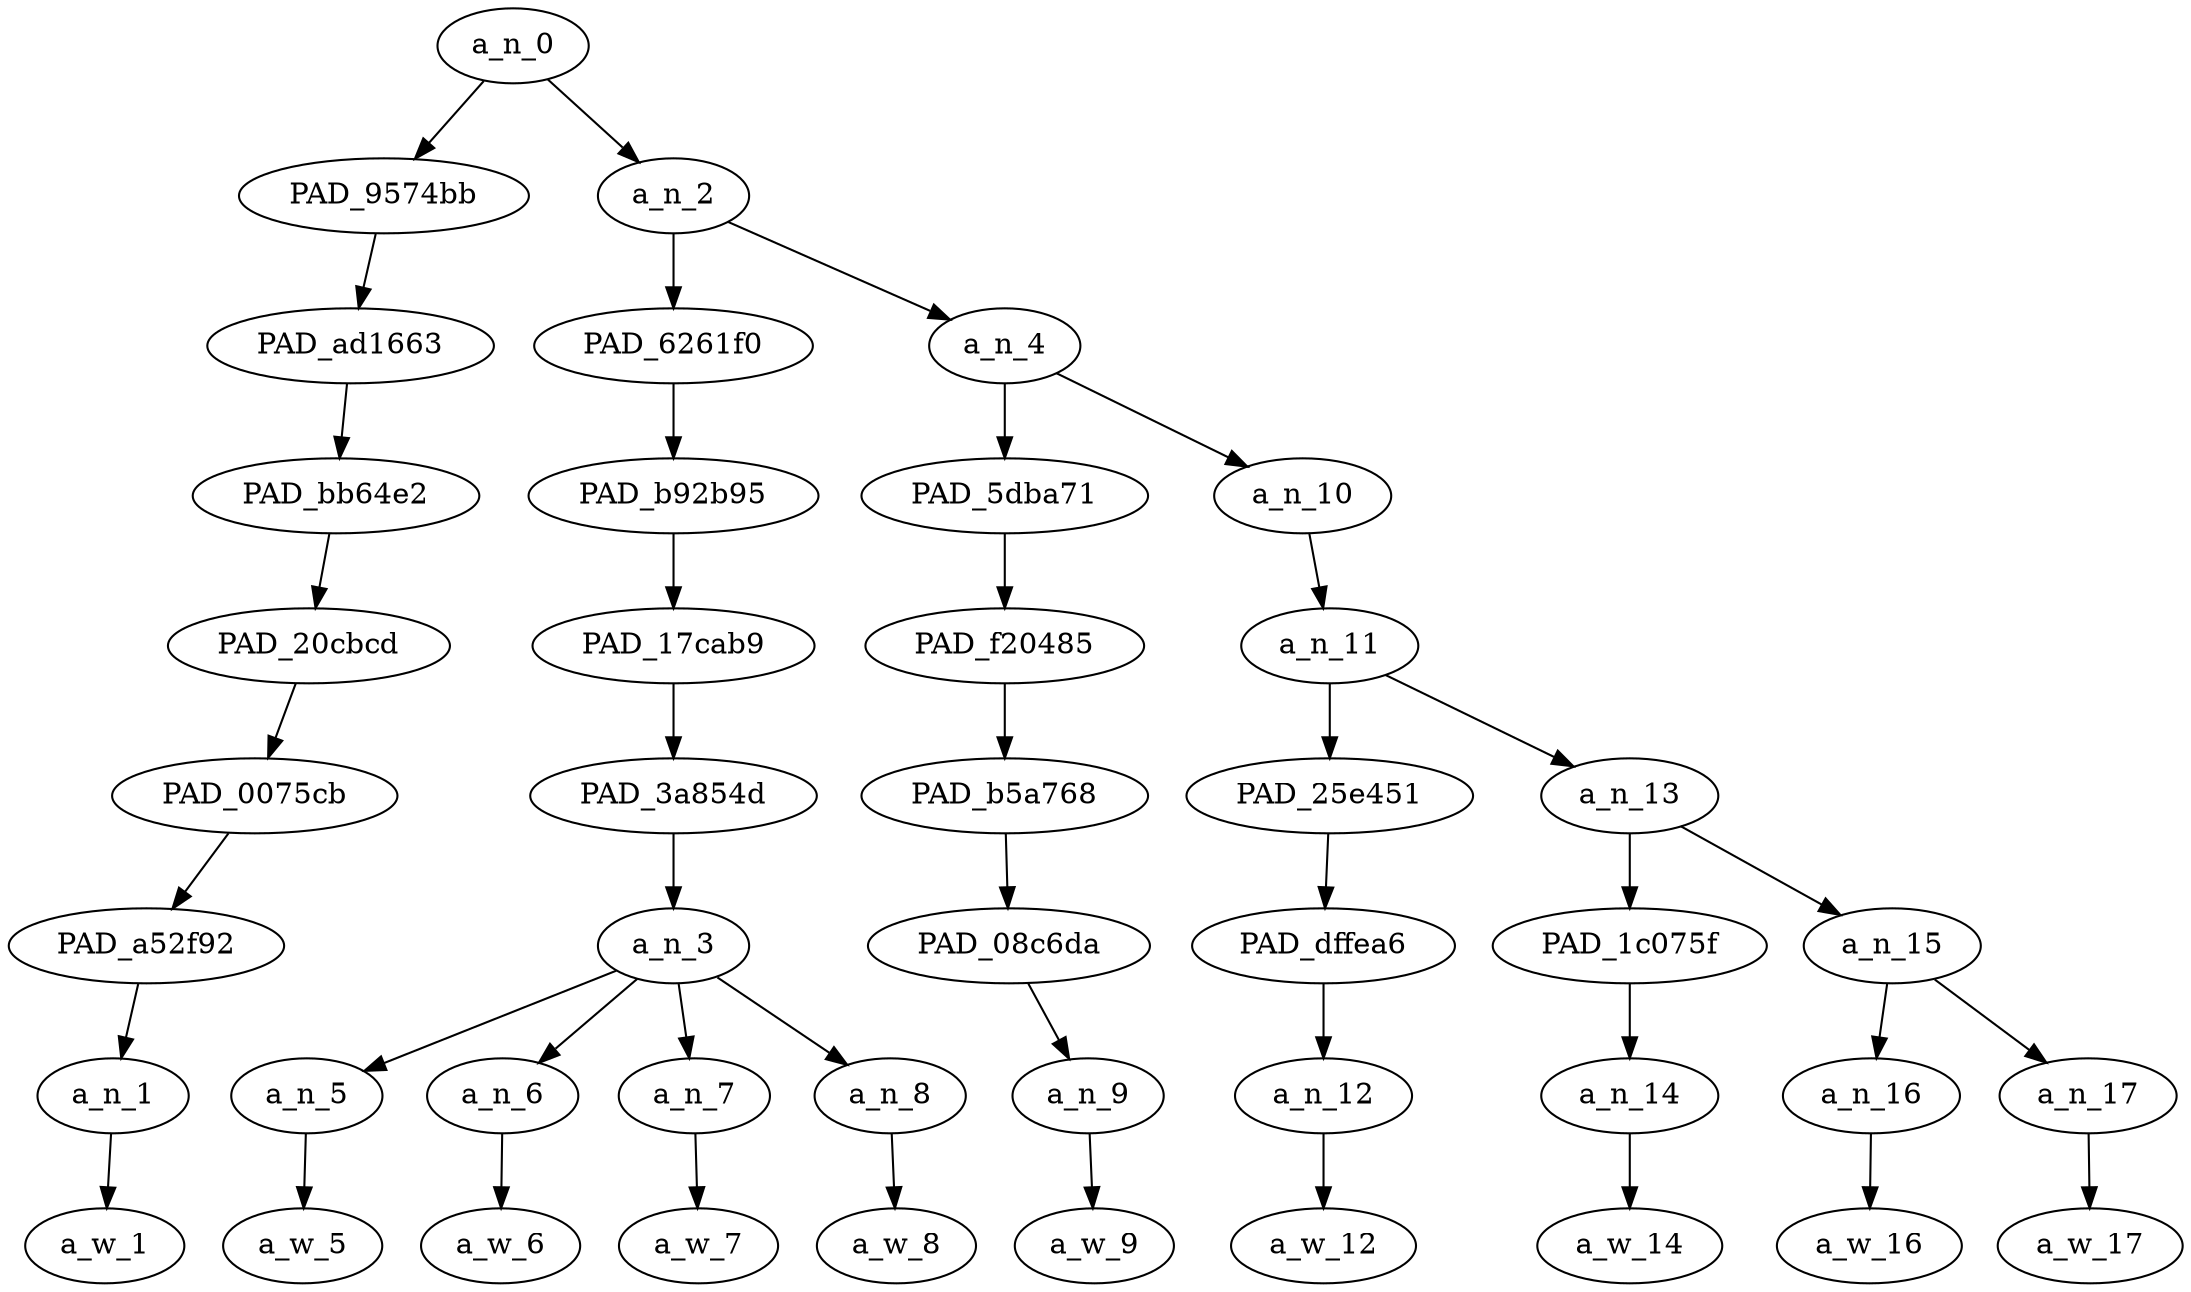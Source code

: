 strict digraph "" {
	a_n_0	[div_dir=1,
		index=0,
		level=8,
		pos="2.109375,8!",
		text_span="[0, 1, 2, 3, 4, 5, 6, 7, 8, 9]",
		value=1.00000000];
	PAD_9574bb	[div_dir=1,
		index=0,
		level=7,
		pos="0.0,7!",
		text_span="[0]",
		value=0.08860073];
	a_n_0 -> PAD_9574bb;
	a_n_2	[div_dir=1,
		index=1,
		level=7,
		pos="4.21875,7!",
		text_span="[1, 2, 3, 4, 5, 6, 7, 8, 9]",
		value=0.91125201];
	a_n_0 -> a_n_2;
	PAD_ad1663	[div_dir=1,
		index=0,
		level=6,
		pos="0.0,6!",
		text_span="[0]",
		value=0.08860073];
	PAD_9574bb -> PAD_ad1663;
	PAD_bb64e2	[div_dir=1,
		index=0,
		level=5,
		pos="0.0,5!",
		text_span="[0]",
		value=0.08860073];
	PAD_ad1663 -> PAD_bb64e2;
	PAD_20cbcd	[div_dir=1,
		index=0,
		level=4,
		pos="0.0,4!",
		text_span="[0]",
		value=0.08860073];
	PAD_bb64e2 -> PAD_20cbcd;
	PAD_0075cb	[div_dir=1,
		index=0,
		level=3,
		pos="0.0,3!",
		text_span="[0]",
		value=0.08860073];
	PAD_20cbcd -> PAD_0075cb;
	PAD_a52f92	[div_dir=1,
		index=0,
		level=2,
		pos="0.0,2!",
		text_span="[0]",
		value=0.08860073];
	PAD_0075cb -> PAD_a52f92;
	a_n_1	[div_dir=1,
		index=0,
		level=1,
		pos="0.0,1!",
		text_span="[0]",
		value=0.08860073];
	PAD_a52f92 -> a_n_1;
	a_w_1	[div_dir=0,
		index=0,
		level=0,
		pos="0,0!",
		text_span="[0]",
		value="<user>"];
	a_n_1 -> a_w_1;
	PAD_6261f0	[div_dir=1,
		index=1,
		level=6,
		pos="2.5,6!",
		text_span="[1, 2, 3, 4]",
		value=0.42494387];
	a_n_2 -> PAD_6261f0;
	a_n_4	[div_dir=-1,
		index=2,
		level=6,
		pos="5.9375,6!",
		text_span="[5, 6, 7, 8, 9]",
		value=0.48620315];
	a_n_2 -> a_n_4;
	PAD_b92b95	[div_dir=1,
		index=1,
		level=5,
		pos="2.5,5!",
		text_span="[1, 2, 3, 4]",
		value=0.42494387];
	PAD_6261f0 -> PAD_b92b95;
	PAD_17cab9	[div_dir=1,
		index=1,
		level=4,
		pos="2.5,4!",
		text_span="[1, 2, 3, 4]",
		value=0.42494387];
	PAD_b92b95 -> PAD_17cab9;
	PAD_3a854d	[div_dir=1,
		index=1,
		level=3,
		pos="2.5,3!",
		text_span="[1, 2, 3, 4]",
		value=0.42494387];
	PAD_17cab9 -> PAD_3a854d;
	a_n_3	[div_dir=1,
		index=1,
		level=2,
		pos="2.5,2!",
		text_span="[1, 2, 3, 4]",
		value=0.42494387];
	PAD_3a854d -> a_n_3;
	a_n_5	[div_dir=-1,
		index=1,
		level=1,
		pos="1.0,1!",
		text_span="[1]",
		value=0.09381486];
	a_n_3 -> a_n_5;
	a_n_6	[div_dir=1,
		index=2,
		level=1,
		pos="2.0,1!",
		text_span="[2]",
		value=0.08542516];
	a_n_3 -> a_n_6;
	a_n_7	[div_dir=1,
		index=3,
		level=1,
		pos="3.0,1!",
		text_span="[3]",
		value=0.14243567];
	a_n_3 -> a_n_7;
	a_n_8	[div_dir=1,
		index=4,
		level=1,
		pos="4.0,1!",
		text_span="[4]",
		value=0.10300901];
	a_n_3 -> a_n_8;
	a_w_5	[div_dir=0,
		index=1,
		level=0,
		pos="1,0!",
		text_span="[1]",
		value=every];
	a_n_5 -> a_w_5;
	a_w_6	[div_dir=0,
		index=2,
		level=0,
		pos="2,0!",
		text_span="[2]",
		value=single];
	a_n_6 -> a_w_6;
	a_w_7	[div_dir=0,
		index=3,
		level=0,
		pos="3,0!",
		text_span="[3]",
		value=white];
	a_n_7 -> a_w_7;
	a_w_8	[div_dir=0,
		index=4,
		level=0,
		pos="4,0!",
		text_span="[4]",
		value=person];
	a_n_8 -> a_w_8;
	PAD_5dba71	[div_dir=1,
		index=2,
		level=5,
		pos="5.0,5!",
		text_span="[5]",
		value=0.08888114];
	a_n_4 -> PAD_5dba71;
	a_n_10	[div_dir=-1,
		index=3,
		level=5,
		pos="6.875,5!",
		text_span="[6, 7, 8, 9]",
		value=0.39723144];
	a_n_4 -> a_n_10;
	PAD_f20485	[div_dir=1,
		index=2,
		level=4,
		pos="5.0,4!",
		text_span="[5]",
		value=0.08888114];
	PAD_5dba71 -> PAD_f20485;
	PAD_b5a768	[div_dir=1,
		index=2,
		level=3,
		pos="5.0,3!",
		text_span="[5]",
		value=0.08888114];
	PAD_f20485 -> PAD_b5a768;
	PAD_08c6da	[div_dir=1,
		index=2,
		level=2,
		pos="5.0,2!",
		text_span="[5]",
		value=0.08888114];
	PAD_b5a768 -> PAD_08c6da;
	a_n_9	[div_dir=1,
		index=5,
		level=1,
		pos="5.0,1!",
		text_span="[5]",
		value=0.08888114];
	PAD_08c6da -> a_n_9;
	a_w_9	[div_dir=0,
		index=5,
		level=0,
		pos="5,0!",
		text_span="[5]",
		value=found];
	a_n_9 -> a_w_9;
	a_n_11	[div_dir=-1,
		index=3,
		level=4,
		pos="6.875,4!",
		text_span="[6, 7, 8, 9]",
		value=0.39676687];
	a_n_10 -> a_n_11;
	PAD_25e451	[div_dir=-1,
		index=3,
		level=3,
		pos="6.0,3!",
		text_span="[6]",
		value=0.12402188];
	a_n_11 -> PAD_25e451;
	a_n_13	[div_dir=-1,
		index=4,
		level=3,
		pos="7.75,3!",
		text_span="[7, 8, 9]",
		value=0.27228042];
	a_n_11 -> a_n_13;
	PAD_dffea6	[div_dir=-1,
		index=3,
		level=2,
		pos="6.0,2!",
		text_span="[6]",
		value=0.12402188];
	PAD_25e451 -> PAD_dffea6;
	a_n_12	[div_dir=-1,
		index=6,
		level=1,
		pos="6.0,1!",
		text_span="[6]",
		value=0.12402188];
	PAD_dffea6 -> a_n_12;
	a_w_12	[div_dir=0,
		index=6,
		level=0,
		pos="6,0!",
		text_span="[6]",
		value=dead];
	a_n_12 -> a_w_12;
	PAD_1c075f	[div_dir=1,
		index=4,
		level=2,
		pos="7.0,2!",
		text_span="[7]",
		value=0.06238674];
	a_n_13 -> PAD_1c075f;
	a_n_15	[div_dir=-1,
		index=5,
		level=2,
		pos="8.5,2!",
		text_span="[8, 9]",
		value=0.20978911];
	a_n_13 -> a_n_15;
	a_n_14	[div_dir=1,
		index=7,
		level=1,
		pos="7.0,1!",
		text_span="[7]",
		value=0.06238674];
	PAD_1c075f -> a_n_14;
	a_w_14	[div_dir=0,
		index=7,
		level=0,
		pos="7,0!",
		text_span="[7]",
		value=in];
	a_n_14 -> a_w_14;
	a_n_16	[div_dir=-1,
		index=8,
		level=1,
		pos="8.0,1!",
		text_span="[8]",
		value=0.07080768];
	a_n_15 -> a_n_16;
	a_n_17	[div_dir=-1,
		index=9,
		level=1,
		pos="9.0,1!",
		text_span="[9]",
		value=0.13864481];
	a_n_15 -> a_n_17;
	a_w_16	[div_dir=0,
		index=8,
		level=0,
		pos="8,0!",
		text_span="[8]",
		value=a];
	a_n_16 -> a_w_16;
	a_w_17	[div_dir=0,
		index=9,
		level=0,
		pos="9,0!",
		text_span="[9]",
		value=ditch];
	a_n_17 -> a_w_17;
}
